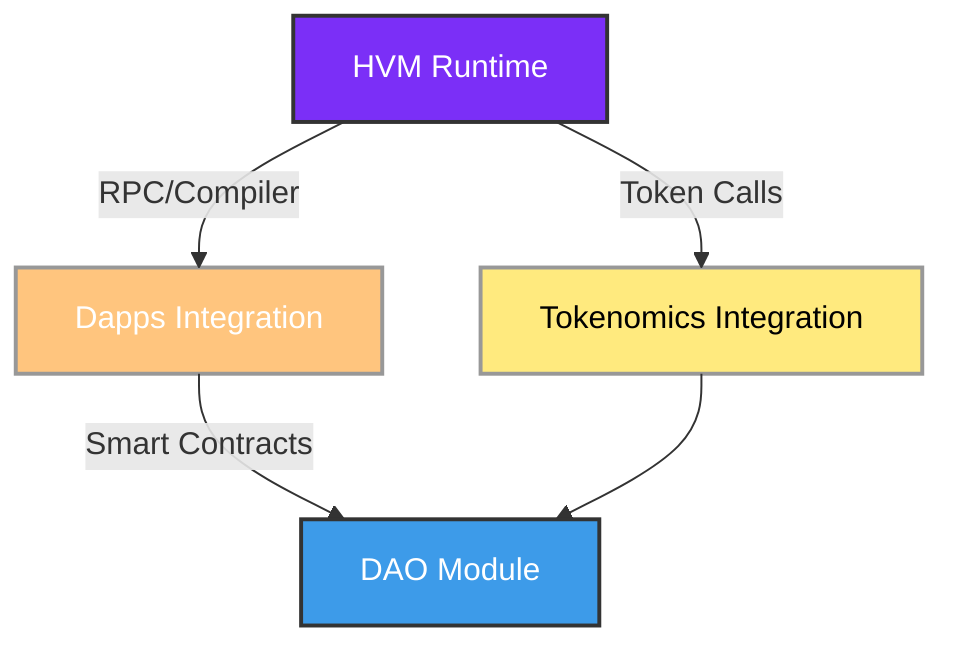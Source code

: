 %% Sprint 3 Integration Matrix
graph TB
    HVM["HVM Runtime"] -->|RPC/Compiler| DAPPS["Dapps Integration"]
    HVM -->|Token Calls| TOKEN["Tokenomics Integration"]
    DAPPS -->|Smart Contracts| DAO["DAO Module"]
    TOKEN --> DAO

    style HVM fill:#7b2ff7,stroke:#333,color:#fff,stroke-width:2px
    style DAPPS fill:#ff8c00,stroke:#333,color:#fff,stroke-width:2px,opacity:0.5
    style TOKEN fill:#ffd700,stroke:#333,color:#000,stroke-width:2px,opacity:0.5
    style DAO fill:#3d9be9,stroke:#333,color:#fff,stroke-width:2px